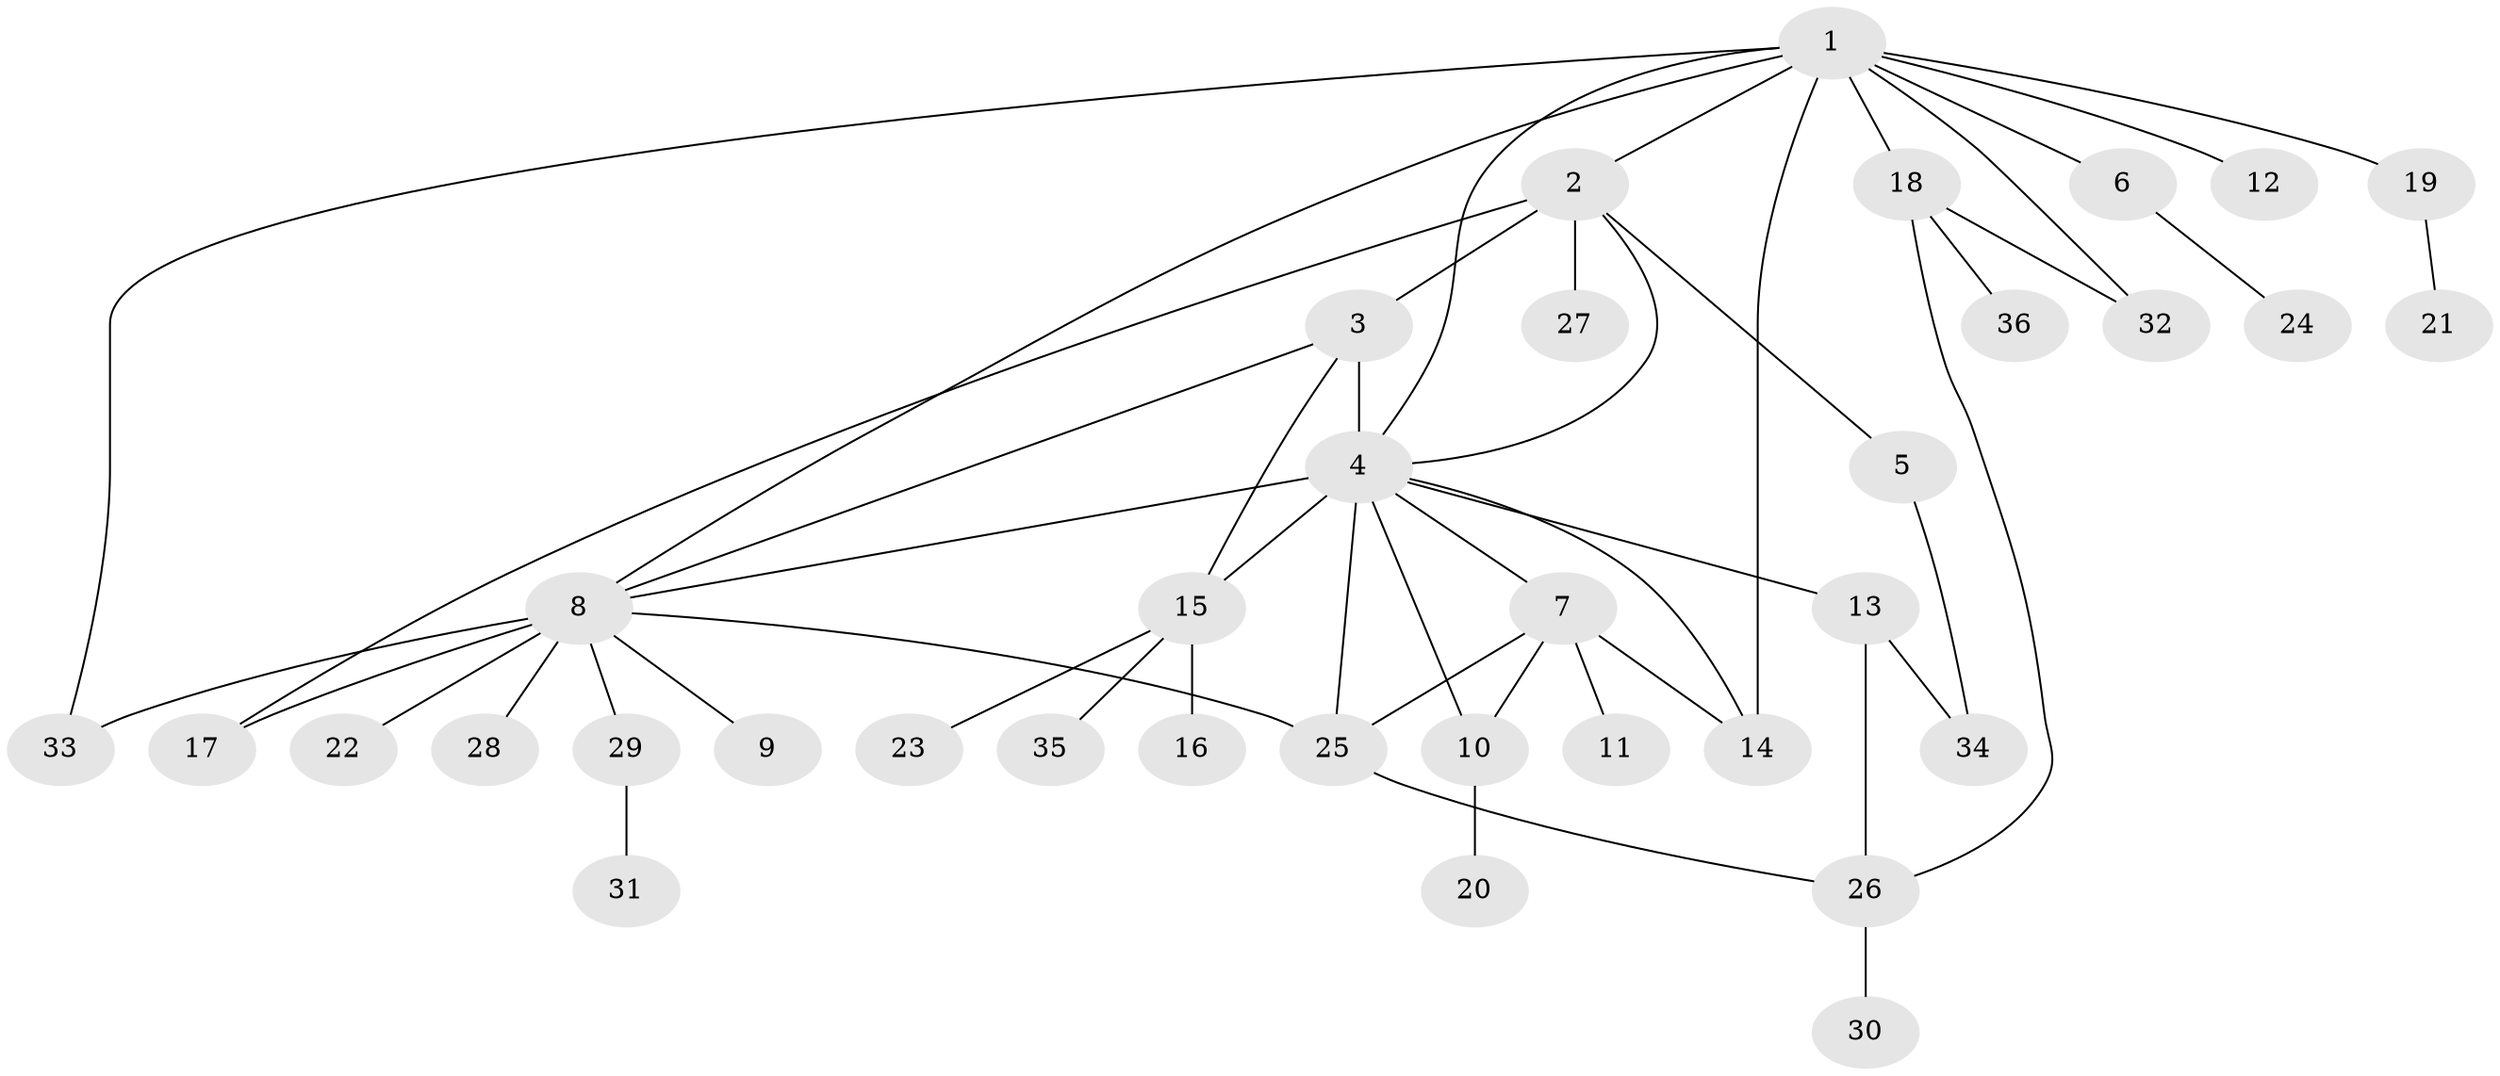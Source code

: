 // original degree distribution, {12: 0.014084507042253521, 8: 0.014084507042253521, 3: 0.07042253521126761, 23: 0.014084507042253521, 2: 0.23943661971830985, 6: 0.028169014084507043, 15: 0.014084507042253521, 1: 0.5211267605633803, 4: 0.028169014084507043, 5: 0.04225352112676056, 7: 0.014084507042253521}
// Generated by graph-tools (version 1.1) at 2025/35/03/09/25 02:35:46]
// undirected, 36 vertices, 51 edges
graph export_dot {
graph [start="1"]
  node [color=gray90,style=filled];
  1;
  2;
  3;
  4;
  5;
  6;
  7;
  8;
  9;
  10;
  11;
  12;
  13;
  14;
  15;
  16;
  17;
  18;
  19;
  20;
  21;
  22;
  23;
  24;
  25;
  26;
  27;
  28;
  29;
  30;
  31;
  32;
  33;
  34;
  35;
  36;
  1 -- 2 [weight=1.0];
  1 -- 4 [weight=1.0];
  1 -- 6 [weight=1.0];
  1 -- 8 [weight=1.0];
  1 -- 12 [weight=1.0];
  1 -- 14 [weight=1.0];
  1 -- 18 [weight=1.0];
  1 -- 19 [weight=1.0];
  1 -- 32 [weight=1.0];
  1 -- 33 [weight=1.0];
  2 -- 3 [weight=2.0];
  2 -- 4 [weight=1.0];
  2 -- 5 [weight=1.0];
  2 -- 17 [weight=1.0];
  2 -- 27 [weight=1.0];
  3 -- 4 [weight=10.0];
  3 -- 8 [weight=2.0];
  3 -- 15 [weight=1.0];
  4 -- 7 [weight=2.0];
  4 -- 8 [weight=1.0];
  4 -- 10 [weight=1.0];
  4 -- 13 [weight=1.0];
  4 -- 14 [weight=1.0];
  4 -- 15 [weight=1.0];
  4 -- 25 [weight=1.0];
  5 -- 34 [weight=1.0];
  6 -- 24 [weight=1.0];
  7 -- 10 [weight=1.0];
  7 -- 11 [weight=1.0];
  7 -- 14 [weight=3.0];
  7 -- 25 [weight=1.0];
  8 -- 9 [weight=1.0];
  8 -- 17 [weight=1.0];
  8 -- 22 [weight=1.0];
  8 -- 25 [weight=1.0];
  8 -- 28 [weight=1.0];
  8 -- 29 [weight=1.0];
  8 -- 33 [weight=4.0];
  10 -- 20 [weight=1.0];
  13 -- 26 [weight=1.0];
  13 -- 34 [weight=1.0];
  15 -- 16 [weight=1.0];
  15 -- 23 [weight=1.0];
  15 -- 35 [weight=1.0];
  18 -- 26 [weight=1.0];
  18 -- 32 [weight=1.0];
  18 -- 36 [weight=1.0];
  19 -- 21 [weight=1.0];
  25 -- 26 [weight=1.0];
  26 -- 30 [weight=1.0];
  29 -- 31 [weight=1.0];
}
